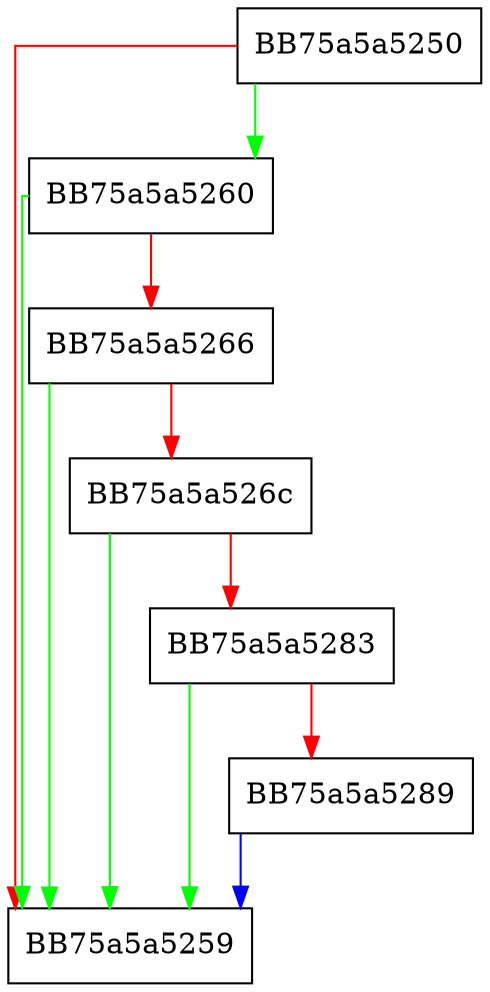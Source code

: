 digraph NullElement {
  node [shape="box"];
  graph [splines=ortho];
  BB75a5a5250 -> BB75a5a5260 [color="green"];
  BB75a5a5250 -> BB75a5a5259 [color="red"];
  BB75a5a5260 -> BB75a5a5259 [color="green"];
  BB75a5a5260 -> BB75a5a5266 [color="red"];
  BB75a5a5266 -> BB75a5a5259 [color="green"];
  BB75a5a5266 -> BB75a5a526c [color="red"];
  BB75a5a526c -> BB75a5a5259 [color="green"];
  BB75a5a526c -> BB75a5a5283 [color="red"];
  BB75a5a5283 -> BB75a5a5259 [color="green"];
  BB75a5a5283 -> BB75a5a5289 [color="red"];
  BB75a5a5289 -> BB75a5a5259 [color="blue"];
}